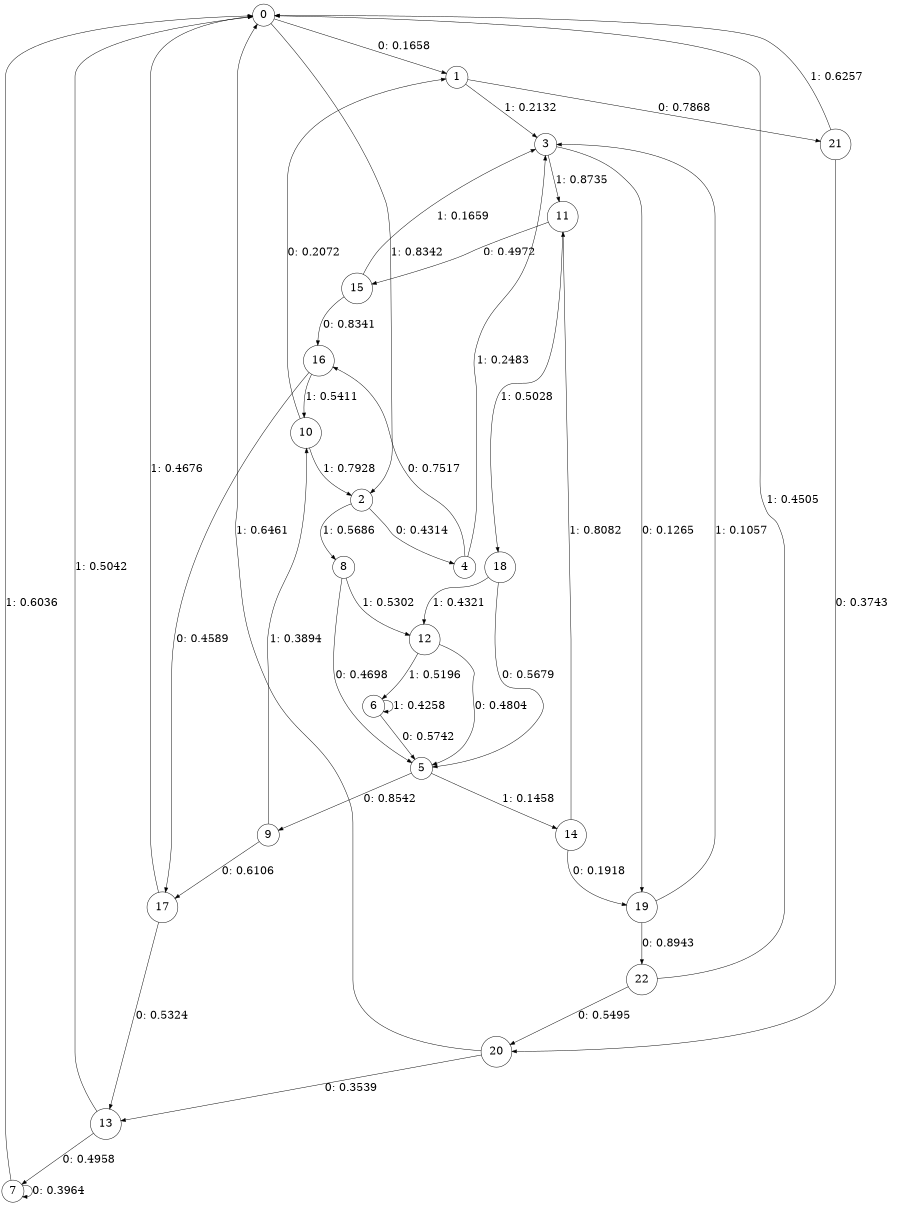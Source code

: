 digraph "ch1faceL5" {
size = "6,8.5";
ratio = "fill";
node [shape = circle];
node [fontsize = 24];
edge [fontsize = 24];
0 -> 1 [label = "0: 0.1658   "];
0 -> 2 [label = "1: 0.8342   "];
1 -> 21 [label = "0: 0.7868   "];
1 -> 3 [label = "1: 0.2132   "];
2 -> 4 [label = "0: 0.4314   "];
2 -> 8 [label = "1: 0.5686   "];
3 -> 19 [label = "0: 0.1265   "];
3 -> 11 [label = "1: 0.8735   "];
4 -> 16 [label = "0: 0.7517   "];
4 -> 3 [label = "1: 0.2483   "];
5 -> 9 [label = "0: 0.8542   "];
5 -> 14 [label = "1: 0.1458   "];
6 -> 5 [label = "0: 0.5742   "];
6 -> 6 [label = "1: 0.4258   "];
7 -> 7 [label = "0: 0.3964   "];
7 -> 0 [label = "1: 0.6036   "];
8 -> 5 [label = "0: 0.4698   "];
8 -> 12 [label = "1: 0.5302   "];
9 -> 17 [label = "0: 0.6106   "];
9 -> 10 [label = "1: 0.3894   "];
10 -> 1 [label = "0: 0.2072   "];
10 -> 2 [label = "1: 0.7928   "];
11 -> 15 [label = "0: 0.4972   "];
11 -> 18 [label = "1: 0.5028   "];
12 -> 5 [label = "0: 0.4804   "];
12 -> 6 [label = "1: 0.5196   "];
13 -> 7 [label = "0: 0.4958   "];
13 -> 0 [label = "1: 0.5042   "];
14 -> 19 [label = "0: 0.1918   "];
14 -> 11 [label = "1: 0.8082   "];
15 -> 16 [label = "0: 0.8341   "];
15 -> 3 [label = "1: 0.1659   "];
16 -> 17 [label = "0: 0.4589   "];
16 -> 10 [label = "1: 0.5411   "];
17 -> 13 [label = "0: 0.5324   "];
17 -> 0 [label = "1: 0.4676   "];
18 -> 5 [label = "0: 0.5679   "];
18 -> 12 [label = "1: 0.4321   "];
19 -> 22 [label = "0: 0.8943   "];
19 -> 3 [label = "1: 0.1057   "];
20 -> 13 [label = "0: 0.3539   "];
20 -> 0 [label = "1: 0.6461   "];
21 -> 20 [label = "0: 0.3743   "];
21 -> 0 [label = "1: 0.6257   "];
22 -> 20 [label = "0: 0.5495   "];
22 -> 0 [label = "1: 0.4505   "];
}